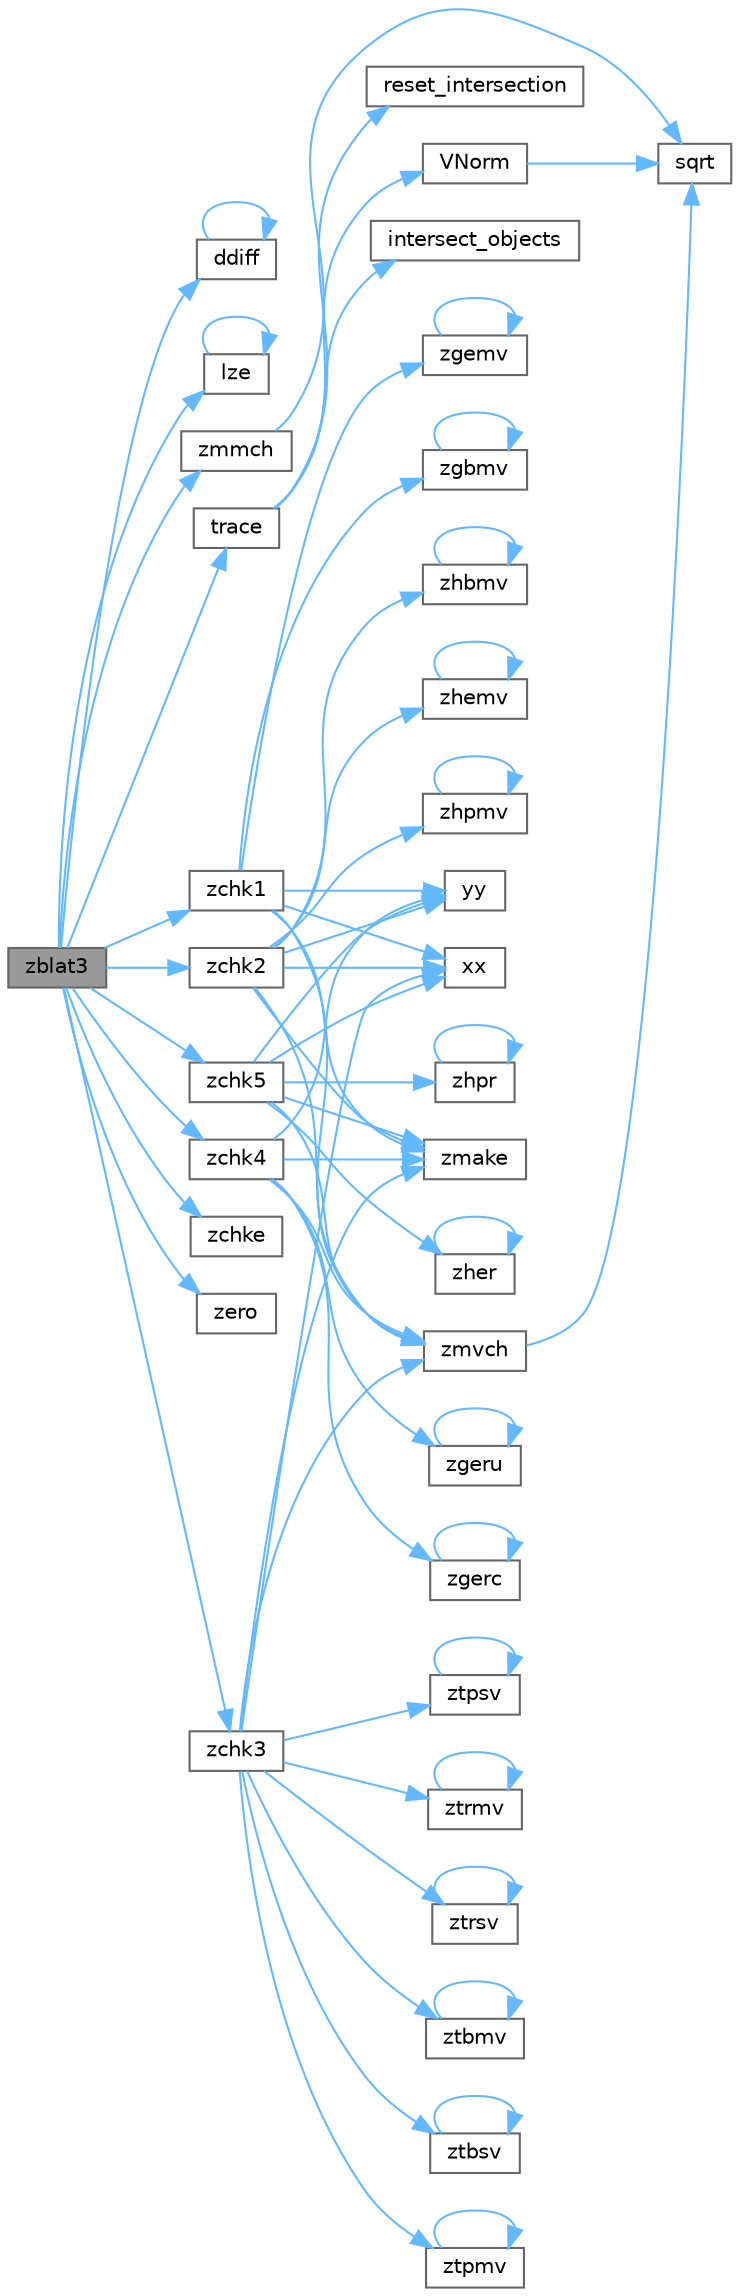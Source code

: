 digraph "zblat3"
{
 // LATEX_PDF_SIZE
  bgcolor="transparent";
  edge [fontname=Helvetica,fontsize=10,labelfontname=Helvetica,labelfontsize=10];
  node [fontname=Helvetica,fontsize=10,shape=box,height=0.2,width=0.4];
  rankdir="LR";
  Node1 [id="Node000001",label="zblat3",height=0.2,width=0.4,color="gray40", fillcolor="grey60", style="filled", fontcolor="black",tooltip="ZBLAT3"];
  Node1 -> Node2 [id="edge68_Node000001_Node000002",color="steelblue1",style="solid",tooltip=" "];
  Node2 [id="Node000002",label="ddiff",height=0.2,width=0.4,color="grey40", fillcolor="white", style="filled",URL="$dblat2_8f.html#aa23616add19dbf971d7c81f3b15bd1dd",tooltip=" "];
  Node2 -> Node2 [id="edge69_Node000002_Node000002",color="steelblue1",style="solid",tooltip=" "];
  Node1 -> Node3 [id="edge70_Node000001_Node000003",color="steelblue1",style="solid",tooltip=" "];
  Node3 [id="Node000003",label="lze",height=0.2,width=0.4,color="grey40", fillcolor="white", style="filled",URL="$zblat2_8f.html#a04ffae398caed7817980fcde555ae748",tooltip=" "];
  Node3 -> Node3 [id="edge71_Node000003_Node000003",color="steelblue1",style="solid",tooltip=" "];
  Node1 -> Node4 [id="edge72_Node000001_Node000004",color="steelblue1",style="solid",tooltip=" "];
  Node4 [id="Node000004",label="trace",height=0.2,width=0.4,color="grey40", fillcolor="white", style="filled",URL="$trace__rest_8cpp.html#ac4e1b6df3fd0c30f8a37a1b8b2aa0047",tooltip=" "];
  Node4 -> Node5 [id="edge73_Node000004_Node000005",color="steelblue1",style="solid",tooltip=" "];
  Node5 [id="Node000005",label="intersect_objects",height=0.2,width=0.4,color="grey40", fillcolor="white", style="filled",URL="$intersect_8cpp.html#a5ee1bf2bcee979cee65cdfd032be6cf1",tooltip=" "];
  Node4 -> Node6 [id="edge74_Node000004_Node000006",color="steelblue1",style="solid",tooltip=" "];
  Node6 [id="Node000006",label="reset_intersection",height=0.2,width=0.4,color="grey40", fillcolor="white", style="filled",URL="$intersect_8cpp.html#a5648f23bba47195c7428937a47d2c1ed",tooltip=" "];
  Node4 -> Node7 [id="edge75_Node000004_Node000007",color="steelblue1",style="solid",tooltip=" "];
  Node7 [id="Node000007",label="VNorm",height=0.2,width=0.4,color="grey40", fillcolor="white", style="filled",URL="$vector_8cpp.html#ac8a6404fc67035bd2124e30b9c60d24a",tooltip=" "];
  Node7 -> Node8 [id="edge76_Node000007_Node000008",color="steelblue1",style="solid",tooltip=" "];
  Node8 [id="Node000008",label="sqrt",height=0.2,width=0.4,color="grey40", fillcolor="white", style="filled",URL="$_array_cwise_unary_ops_8h.html#a656b9217a2fcb6de59dc8d1eb3079cc7",tooltip=" "];
  Node1 -> Node9 [id="edge77_Node000001_Node000009",color="steelblue1",style="solid",tooltip=" "];
  Node9 [id="Node000009",label="zchk1",height=0.2,width=0.4,color="grey40", fillcolor="white", style="filled",URL="$zblat2_8f.html#a2f83b904a1a2d17fa66dde2428043ff0",tooltip=" "];
  Node9 -> Node10 [id="edge78_Node000009_Node000010",color="steelblue1",style="solid",tooltip=" "];
  Node10 [id="Node000010",label="xx",height=0.2,width=0.4,color="grey40", fillcolor="white", style="filled",URL="$core_2swizzle__2_8inl_8h.html#aae49af6726dec52213c1b49977caf958",tooltip=" "];
  Node9 -> Node11 [id="edge79_Node000009_Node000011",color="steelblue1",style="solid",tooltip=" "];
  Node11 [id="Node000011",label="yy",height=0.2,width=0.4,color="grey40", fillcolor="white", style="filled",URL="$core_2swizzle__2_8inl_8h.html#ad4d826276d84a23b3d6c937b46040636",tooltip=" "];
  Node9 -> Node12 [id="edge80_Node000009_Node000012",color="steelblue1",style="solid",tooltip=" "];
  Node12 [id="Node000012",label="zgbmv",height=0.2,width=0.4,color="grey40", fillcolor="white", style="filled",URL="$bench_2btl_2libs_2_b_l_a_s_2blas_8h.html#acd8f5603a265adea3cf74f4ba7d43935",tooltip=" "];
  Node12 -> Node12 [id="edge81_Node000012_Node000012",color="steelblue1",style="solid",tooltip=" "];
  Node9 -> Node13 [id="edge82_Node000009_Node000013",color="steelblue1",style="solid",tooltip=" "];
  Node13 [id="Node000013",label="zgemv",height=0.2,width=0.4,color="grey40", fillcolor="white", style="filled",URL="$bench_2btl_2libs_2_b_l_a_s_2blas_8h.html#a9d665f2a743d6aa834e9df6ed220a2da",tooltip=" "];
  Node13 -> Node13 [id="edge83_Node000013_Node000013",color="steelblue1",style="solid",tooltip=" "];
  Node9 -> Node14 [id="edge84_Node000009_Node000014",color="steelblue1",style="solid",tooltip=" "];
  Node14 [id="Node000014",label="zmake",height=0.2,width=0.4,color="grey40", fillcolor="white", style="filled",URL="$zblat2_8f.html#ab0daa3db5129b238a155469421276f92",tooltip=" "];
  Node9 -> Node15 [id="edge85_Node000009_Node000015",color="steelblue1",style="solid",tooltip=" "];
  Node15 [id="Node000015",label="zmvch",height=0.2,width=0.4,color="grey40", fillcolor="white", style="filled",URL="$zblat2_8f.html#a485d5704f088434fe3371a60c61b7e15",tooltip=" "];
  Node15 -> Node8 [id="edge86_Node000015_Node000008",color="steelblue1",style="solid",tooltip=" "];
  Node1 -> Node16 [id="edge87_Node000001_Node000016",color="steelblue1",style="solid",tooltip=" "];
  Node16 [id="Node000016",label="zchk2",height=0.2,width=0.4,color="grey40", fillcolor="white", style="filled",URL="$zblat2_8f.html#a17ba9706629671eca4a3a9b825deb828",tooltip=" "];
  Node16 -> Node10 [id="edge88_Node000016_Node000010",color="steelblue1",style="solid",tooltip=" "];
  Node16 -> Node11 [id="edge89_Node000016_Node000011",color="steelblue1",style="solid",tooltip=" "];
  Node16 -> Node17 [id="edge90_Node000016_Node000017",color="steelblue1",style="solid",tooltip=" "];
  Node17 [id="Node000017",label="zhbmv",height=0.2,width=0.4,color="grey40", fillcolor="white", style="filled",URL="$bench_2btl_2libs_2_b_l_a_s_2blas_8h.html#aae252e655ad1430fe4124189eec710cd",tooltip=" "];
  Node17 -> Node17 [id="edge91_Node000017_Node000017",color="steelblue1",style="solid",tooltip=" "];
  Node16 -> Node18 [id="edge92_Node000016_Node000018",color="steelblue1",style="solid",tooltip=" "];
  Node18 [id="Node000018",label="zhemv",height=0.2,width=0.4,color="grey40", fillcolor="white", style="filled",URL="$bench_2btl_2libs_2_b_l_a_s_2blas_8h.html#aa23086a1a9b690d95408b72109453bbc",tooltip=" "];
  Node18 -> Node18 [id="edge93_Node000018_Node000018",color="steelblue1",style="solid",tooltip=" "];
  Node16 -> Node19 [id="edge94_Node000016_Node000019",color="steelblue1",style="solid",tooltip=" "];
  Node19 [id="Node000019",label="zhpmv",height=0.2,width=0.4,color="grey40", fillcolor="white", style="filled",URL="$bench_2btl_2libs_2_b_l_a_s_2blas_8h.html#af2d7e65bffe3cdb7245ff82f3a39b49a",tooltip=" "];
  Node19 -> Node19 [id="edge95_Node000019_Node000019",color="steelblue1",style="solid",tooltip=" "];
  Node16 -> Node14 [id="edge96_Node000016_Node000014",color="steelblue1",style="solid",tooltip=" "];
  Node16 -> Node15 [id="edge97_Node000016_Node000015",color="steelblue1",style="solid",tooltip=" "];
  Node1 -> Node20 [id="edge98_Node000001_Node000020",color="steelblue1",style="solid",tooltip=" "];
  Node20 [id="Node000020",label="zchk3",height=0.2,width=0.4,color="grey40", fillcolor="white", style="filled",URL="$zblat2_8f.html#a8399598dcd2f0450041884811a4a7cc5",tooltip=" "];
  Node20 -> Node10 [id="edge99_Node000020_Node000010",color="steelblue1",style="solid",tooltip=" "];
  Node20 -> Node14 [id="edge100_Node000020_Node000014",color="steelblue1",style="solid",tooltip=" "];
  Node20 -> Node15 [id="edge101_Node000020_Node000015",color="steelblue1",style="solid",tooltip=" "];
  Node20 -> Node21 [id="edge102_Node000020_Node000021",color="steelblue1",style="solid",tooltip=" "];
  Node21 [id="Node000021",label="ztbmv",height=0.2,width=0.4,color="grey40", fillcolor="white", style="filled",URL="$bench_2btl_2libs_2_b_l_a_s_2blas_8h.html#a99ecd43395539360b71e54dff65051e5",tooltip=" "];
  Node21 -> Node21 [id="edge103_Node000021_Node000021",color="steelblue1",style="solid",tooltip=" "];
  Node20 -> Node22 [id="edge104_Node000020_Node000022",color="steelblue1",style="solid",tooltip=" "];
  Node22 [id="Node000022",label="ztbsv",height=0.2,width=0.4,color="grey40", fillcolor="white", style="filled",URL="$bench_2btl_2libs_2_b_l_a_s_2blas_8h.html#aa75a57a4a37fc3fc2827d68961feb262",tooltip=" "];
  Node22 -> Node22 [id="edge105_Node000022_Node000022",color="steelblue1",style="solid",tooltip=" "];
  Node20 -> Node23 [id="edge106_Node000020_Node000023",color="steelblue1",style="solid",tooltip=" "];
  Node23 [id="Node000023",label="ztpmv",height=0.2,width=0.4,color="grey40", fillcolor="white", style="filled",URL="$bench_2btl_2libs_2_b_l_a_s_2blas_8h.html#af87044ddc2271d0b341eeb740b30c563",tooltip=" "];
  Node23 -> Node23 [id="edge107_Node000023_Node000023",color="steelblue1",style="solid",tooltip=" "];
  Node20 -> Node24 [id="edge108_Node000020_Node000024",color="steelblue1",style="solid",tooltip=" "];
  Node24 [id="Node000024",label="ztpsv",height=0.2,width=0.4,color="grey40", fillcolor="white", style="filled",URL="$bench_2btl_2libs_2_b_l_a_s_2blas_8h.html#ac1bf9203b806a6f2a199213a6b7a2425",tooltip=" "];
  Node24 -> Node24 [id="edge109_Node000024_Node000024",color="steelblue1",style="solid",tooltip=" "];
  Node20 -> Node25 [id="edge110_Node000020_Node000025",color="steelblue1",style="solid",tooltip=" "];
  Node25 [id="Node000025",label="ztrmv",height=0.2,width=0.4,color="grey40", fillcolor="white", style="filled",URL="$bench_2btl_2libs_2_b_l_a_s_2blas_8h.html#a6ffd6d868fdf86c573e19065b3fff099",tooltip=" "];
  Node25 -> Node25 [id="edge111_Node000025_Node000025",color="steelblue1",style="solid",tooltip=" "];
  Node20 -> Node26 [id="edge112_Node000020_Node000026",color="steelblue1",style="solid",tooltip=" "];
  Node26 [id="Node000026",label="ztrsv",height=0.2,width=0.4,color="grey40", fillcolor="white", style="filled",URL="$bench_2btl_2libs_2_b_l_a_s_2blas_8h.html#ae8e4962f593e1c767da2677eda53f43e",tooltip=" "];
  Node26 -> Node26 [id="edge113_Node000026_Node000026",color="steelblue1",style="solid",tooltip=" "];
  Node1 -> Node27 [id="edge114_Node000001_Node000027",color="steelblue1",style="solid",tooltip=" "];
  Node27 [id="Node000027",label="zchk4",height=0.2,width=0.4,color="grey40", fillcolor="white", style="filled",URL="$zblat2_8f.html#afddce9e426ca7a31f8a38a6433582fab",tooltip=" "];
  Node27 -> Node11 [id="edge115_Node000027_Node000011",color="steelblue1",style="solid",tooltip=" "];
  Node27 -> Node28 [id="edge116_Node000027_Node000028",color="steelblue1",style="solid",tooltip=" "];
  Node28 [id="Node000028",label="zgerc",height=0.2,width=0.4,color="grey40", fillcolor="white", style="filled",URL="$bench_2btl_2libs_2_b_l_a_s_2blas_8h.html#a16b58cd63e34171ea1f244c5975fcd7b",tooltip=" "];
  Node28 -> Node28 [id="edge117_Node000028_Node000028",color="steelblue1",style="solid",tooltip=" "];
  Node27 -> Node29 [id="edge118_Node000027_Node000029",color="steelblue1",style="solid",tooltip=" "];
  Node29 [id="Node000029",label="zgeru",height=0.2,width=0.4,color="grey40", fillcolor="white", style="filled",URL="$bench_2btl_2libs_2_b_l_a_s_2blas_8h.html#a1807aa5d24d796154a8d60fff74de705",tooltip=" "];
  Node29 -> Node29 [id="edge119_Node000029_Node000029",color="steelblue1",style="solid",tooltip=" "];
  Node27 -> Node14 [id="edge120_Node000027_Node000014",color="steelblue1",style="solid",tooltip=" "];
  Node27 -> Node15 [id="edge121_Node000027_Node000015",color="steelblue1",style="solid",tooltip=" "];
  Node1 -> Node30 [id="edge122_Node000001_Node000030",color="steelblue1",style="solid",tooltip=" "];
  Node30 [id="Node000030",label="zchk5",height=0.2,width=0.4,color="grey40", fillcolor="white", style="filled",URL="$zblat2_8f.html#aed016e31a353cc67889d981e60923382",tooltip=" "];
  Node30 -> Node10 [id="edge123_Node000030_Node000010",color="steelblue1",style="solid",tooltip=" "];
  Node30 -> Node11 [id="edge124_Node000030_Node000011",color="steelblue1",style="solid",tooltip=" "];
  Node30 -> Node31 [id="edge125_Node000030_Node000031",color="steelblue1",style="solid",tooltip=" "];
  Node31 [id="Node000031",label="zher",height=0.2,width=0.4,color="grey40", fillcolor="white", style="filled",URL="$bench_2btl_2libs_2_b_l_a_s_2blas_8h.html#ad0fb394e3b02ef6fc2a766912eac92eb",tooltip=" "];
  Node31 -> Node31 [id="edge126_Node000031_Node000031",color="steelblue1",style="solid",tooltip=" "];
  Node30 -> Node32 [id="edge127_Node000030_Node000032",color="steelblue1",style="solid",tooltip=" "];
  Node32 [id="Node000032",label="zhpr",height=0.2,width=0.4,color="grey40", fillcolor="white", style="filled",URL="$bench_2btl_2libs_2_b_l_a_s_2blas_8h.html#a9165849b3ef905661e210f46c048f57f",tooltip=" "];
  Node32 -> Node32 [id="edge128_Node000032_Node000032",color="steelblue1",style="solid",tooltip=" "];
  Node30 -> Node14 [id="edge129_Node000030_Node000014",color="steelblue1",style="solid",tooltip=" "];
  Node30 -> Node15 [id="edge130_Node000030_Node000015",color="steelblue1",style="solid",tooltip=" "];
  Node1 -> Node33 [id="edge131_Node000001_Node000033",color="steelblue1",style="solid",tooltip=" "];
  Node33 [id="Node000033",label="zchke",height=0.2,width=0.4,color="grey40", fillcolor="white", style="filled",URL="$zblat2_8f.html#a4a1ece2c178c020e3a9761d2b8dd85d5",tooltip=" "];
  Node1 -> Node34 [id="edge132_Node000001_Node000034",color="steelblue1",style="solid",tooltip=" "];
  Node34 [id="Node000034",label="zero",height=0.2,width=0.4,color="grey40", fillcolor="white", style="filled",URL="$svd__common_8h.html#a4a86f5596ff1afa9113ff6cc07a60453",tooltip=" "];
  Node1 -> Node35 [id="edge133_Node000001_Node000035",color="steelblue1",style="solid",tooltip=" "];
  Node35 [id="Node000035",label="zmmch",height=0.2,width=0.4,color="grey40", fillcolor="white", style="filled",URL="$zblat3_8f.html#a38dab87badea2a9f300ce0e626fe8f79",tooltip=" "];
  Node35 -> Node8 [id="edge134_Node000035_Node000008",color="steelblue1",style="solid",tooltip=" "];
}
